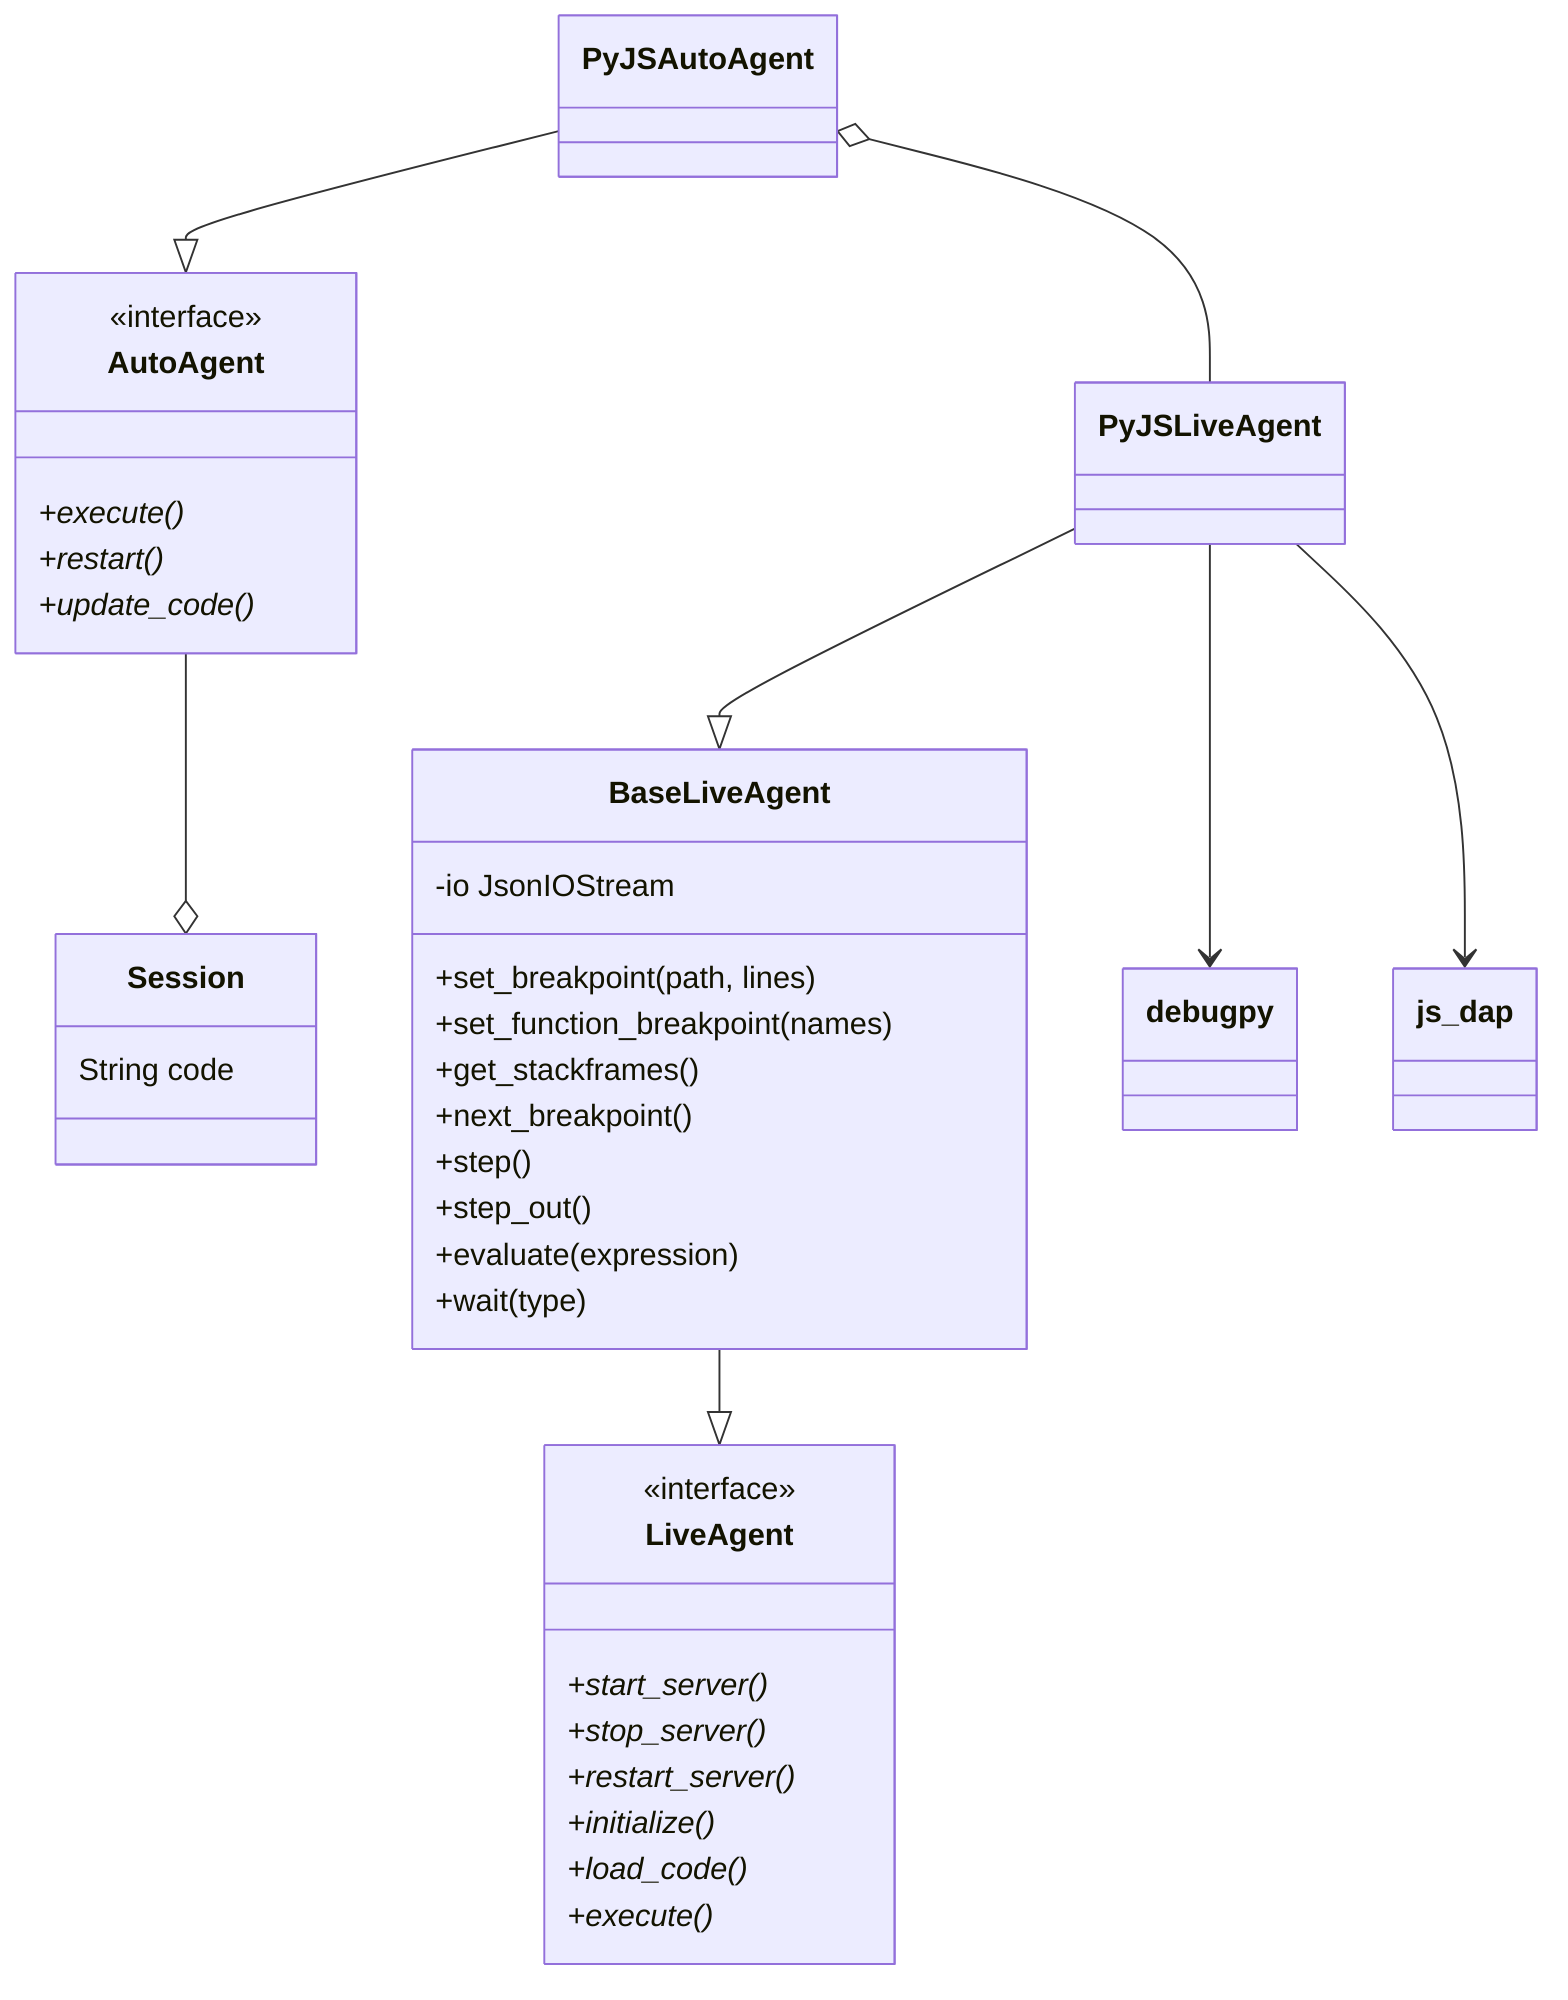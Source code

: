 classDiagram
    AutoAgent --o Session
    BaseLiveAgent --|> LiveAgent
    PyJSLiveAgent --|> BaseLiveAgent
    PyJSAutoAgent --|> AutoAgent
    PyJSAutoAgent o-- PyJSLiveAgent
    PyJSLiveAgent --> debugpy
    PyJSLiveAgent --> js_dap
    <<interface>> LiveAgent
    <<interface>> AutoAgent
    class LiveAgent {
        +start_server()*
        +stop_server()*
        +restart_server()*
        +initialize()*
        +load_code()*
        +execute()*
    }
    class BaseLiveAgent {
        -io JsonIOStream
        +set_breakpoint(path, lines)
        +set_function_breakpoint(names)
        +get_stackframes()
        +next_breakpoint()
        +step()
        +step_out()
        +evaluate(expression)
        +wait(type)
    }
    class AutoAgent {
        +execute()*
        +restart()*
        +update_code()*
    }
    class Session {
        String code
    }
